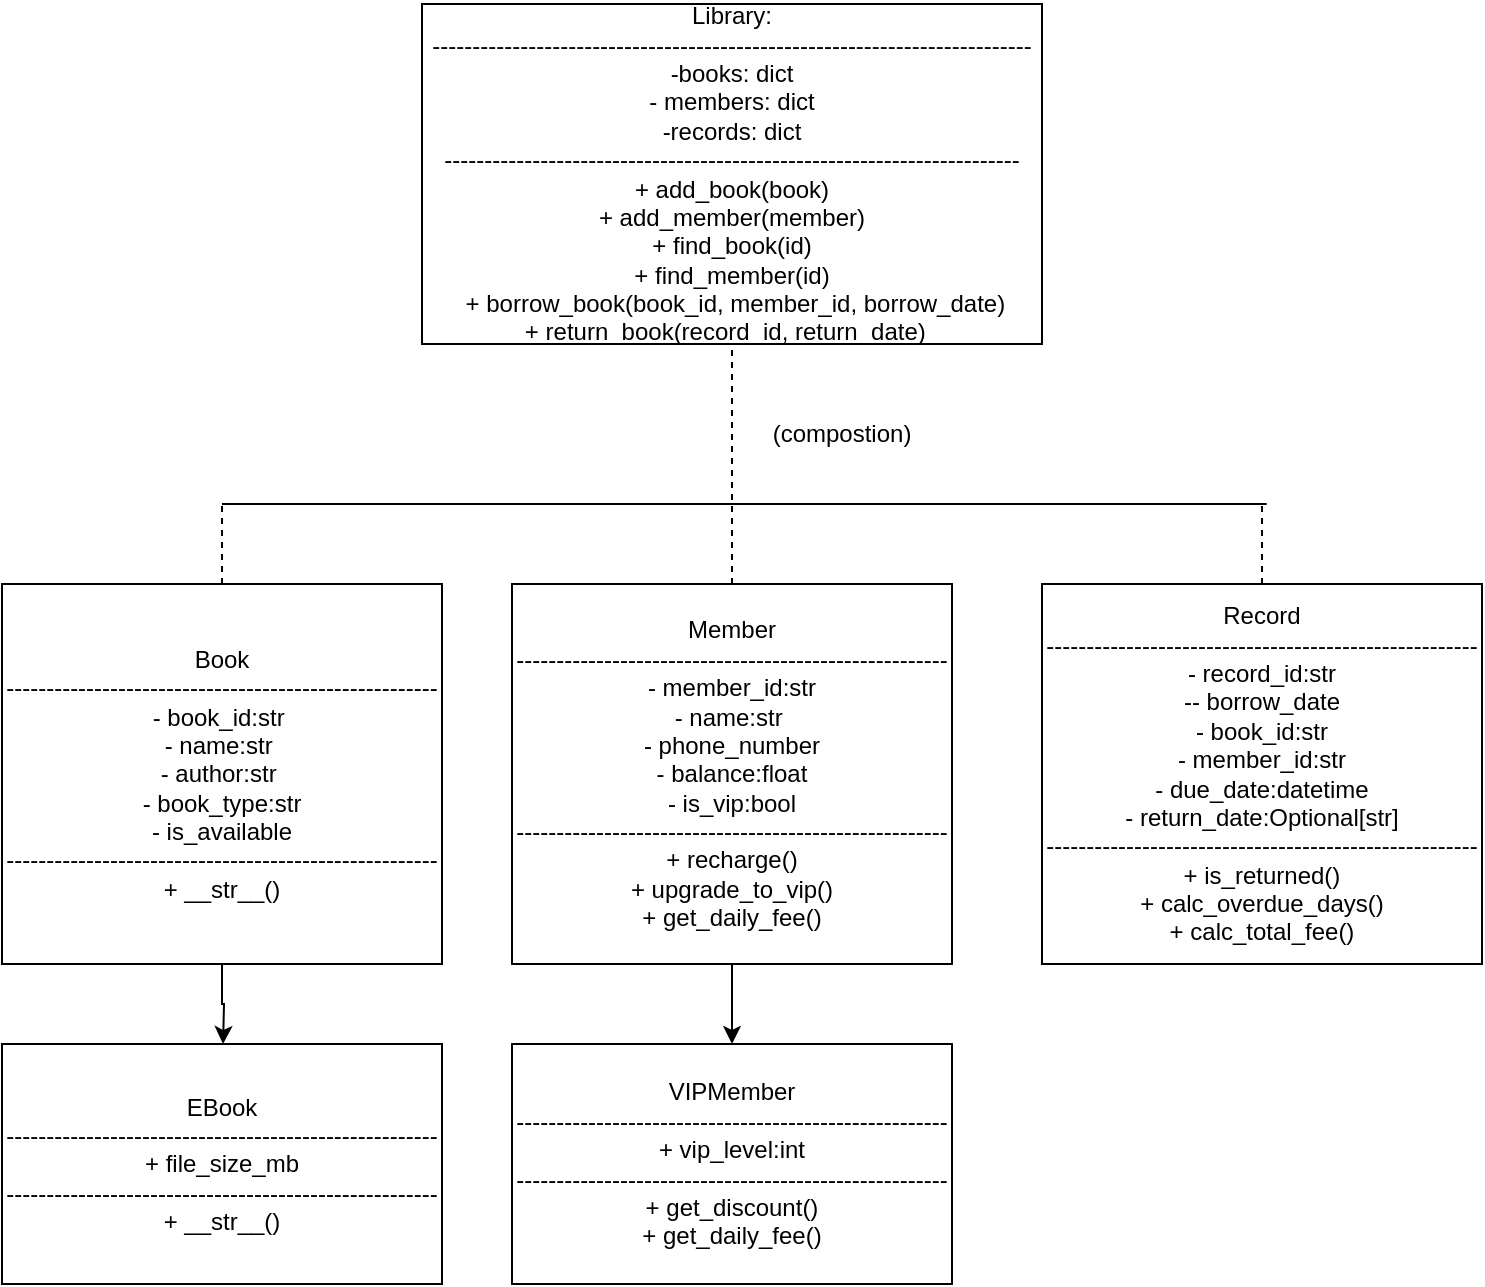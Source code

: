 <mxfile version="28.2.7">
  <diagram name="第 1 页" id="tYE2JcK6BhcNFt4fIDgA">
    <mxGraphModel dx="1015" dy="1171" grid="1" gridSize="10" guides="1" tooltips="1" connect="1" arrows="1" fold="1" page="1" pageScale="1" pageWidth="827" pageHeight="1169" math="0" shadow="0">
      <root>
        <mxCell id="0" />
        <mxCell id="1" parent="0" />
        <mxCell id="nuRjvhf4OBPJ2CuGYlzG-1" value="Library:&lt;div&gt;---------------------------------------------------------------------------&lt;br&gt;&lt;div&gt;-books: dict&lt;/div&gt;&lt;div&gt;- members: dict&lt;/div&gt;&lt;div&gt;-records: dict&lt;/div&gt;&lt;div&gt;&lt;span style=&quot;background-color: transparent; color: light-dark(rgb(0, 0, 0), rgb(255, 255, 255));&quot;&gt;------------------------------------------------------------------------&lt;/span&gt;&lt;/div&gt;&lt;div&gt;&lt;span style=&quot;background-color: transparent; color: light-dark(rgb(0, 0, 0), rgb(255, 255, 255));&quot;&gt;&amp;nbsp;+ add_book(book)&amp;nbsp;&lt;/span&gt;&lt;/div&gt;&lt;div&gt;&lt;div&gt;+ add_member(member)&lt;/div&gt;&lt;div&gt;+ find_book(id)&lt;/div&gt;&lt;div&gt;+ find_member(id)&lt;/div&gt;&lt;div&gt;&amp;nbsp;+ borrow_book(book_id, member_id, borrow_date)&lt;/div&gt;&lt;div&gt;&amp;nbsp;+ return_book(record_id, return_date)&amp;nbsp; &amp;nbsp;&lt;/div&gt;&lt;/div&gt;&lt;/div&gt;" style="rounded=0;whiteSpace=wrap;html=1;" vertex="1" parent="1">
          <mxGeometry x="260" y="30" width="310" height="170" as="geometry" />
        </mxCell>
        <mxCell id="nuRjvhf4OBPJ2CuGYlzG-2" value="" style="endArrow=none;dashed=1;html=1;rounded=0;entryX=0.5;entryY=1;entryDx=0;entryDy=0;exitX=0.5;exitY=0;exitDx=0;exitDy=0;" edge="1" parent="1" source="nuRjvhf4OBPJ2CuGYlzG-6" target="nuRjvhf4OBPJ2CuGYlzG-1">
          <mxGeometry width="50" height="50" relative="1" as="geometry">
            <mxPoint x="415" y="280" as="sourcePoint" />
            <mxPoint x="450" y="270" as="targetPoint" />
          </mxGeometry>
        </mxCell>
        <mxCell id="nuRjvhf4OBPJ2CuGYlzG-3" value="(compostion)" style="text;html=1;whiteSpace=wrap;strokeColor=none;fillColor=none;align=center;verticalAlign=middle;rounded=0;" vertex="1" parent="1">
          <mxGeometry x="440" y="230" width="60" height="30" as="geometry" />
        </mxCell>
        <mxCell id="nuRjvhf4OBPJ2CuGYlzG-14" style="edgeStyle=orthogonalEdgeStyle;rounded=0;orthogonalLoop=1;jettySize=auto;html=1;exitX=0.5;exitY=1;exitDx=0;exitDy=0;" edge="1" parent="1" source="nuRjvhf4OBPJ2CuGYlzG-4">
          <mxGeometry relative="1" as="geometry">
            <mxPoint x="160.529" y="550" as="targetPoint" />
          </mxGeometry>
        </mxCell>
        <mxCell id="nuRjvhf4OBPJ2CuGYlzG-4" value="Book&lt;br&gt;&lt;div&gt;------------------------------------------------------&lt;span style=&quot;background-color: transparent; color: light-dark(rgb(0, 0, 0), rgb(255, 255, 255));&quot;&gt;- book_id:str&amp;nbsp;&lt;/span&gt;&lt;div&gt;- name:str&amp;nbsp;&lt;/div&gt;&lt;div&gt;- author:str&amp;nbsp;&lt;/div&gt;&lt;div&gt;- book_type:str&lt;/div&gt;&lt;div&gt;- is_available&lt;/div&gt;&lt;div&gt;&lt;span style=&quot;background-color: transparent; color: light-dark(rgb(0, 0, 0), rgb(255, 255, 255));&quot;&gt;------------------------------------------------------&lt;/span&gt;&lt;span style=&quot;background-color: transparent; color: light-dark(rgb(0, 0, 0), rgb(255, 255, 255));&quot;&gt;+ __str__()&lt;/span&gt;&lt;/div&gt;&lt;/div&gt;" style="rounded=0;whiteSpace=wrap;html=1;" vertex="1" parent="1">
          <mxGeometry x="50" y="320" width="220" height="190" as="geometry" />
        </mxCell>
        <mxCell id="nuRjvhf4OBPJ2CuGYlzG-21" value="" style="edgeStyle=orthogonalEdgeStyle;rounded=0;orthogonalLoop=1;jettySize=auto;html=1;" edge="1" parent="1" source="nuRjvhf4OBPJ2CuGYlzG-6" target="nuRjvhf4OBPJ2CuGYlzG-16">
          <mxGeometry relative="1" as="geometry" />
        </mxCell>
        <mxCell id="nuRjvhf4OBPJ2CuGYlzG-6" value="Member&lt;br&gt;&lt;div&gt;------------------------------------------------------&lt;br&gt;&lt;div&gt;- member_id:str&lt;/div&gt;&lt;div&gt;- name:str&amp;nbsp;&lt;/div&gt;&lt;div&gt;- phone_number&lt;/div&gt;&lt;div&gt;&lt;span style=&quot;background-color: transparent; color: light-dark(rgb(0, 0, 0), rgb(255, 255, 255));&quot;&gt;- balance:float&lt;/span&gt;&lt;/div&gt;&lt;div&gt;- is_vip:bool&lt;/div&gt;&lt;div&gt;&lt;span style=&quot;background-color: transparent; color: light-dark(rgb(0, 0, 0), rgb(255, 255, 255));&quot;&gt;------------------------------------------------------&lt;/span&gt;&lt;/div&gt;&lt;div&gt;&lt;span style=&quot;background-color: transparent; color: light-dark(rgb(0, 0, 0), rgb(255, 255, 255));&quot;&gt;&amp;nbsp;&lt;/span&gt;&lt;span style=&quot;background-color: transparent;&quot;&gt;+ recharge()&amp;nbsp;&lt;/span&gt;&lt;/div&gt;&lt;/div&gt;&lt;div&gt;&lt;span style=&quot;background-color: transparent;&quot;&gt;+ upgrade_to_vip()&lt;/span&gt;&lt;/div&gt;&lt;div&gt;&lt;span style=&quot;background-color: transparent;&quot;&gt;+ get_daily_fee()&lt;/span&gt;&lt;/div&gt;" style="rounded=0;whiteSpace=wrap;html=1;" vertex="1" parent="1">
          <mxGeometry x="305" y="320" width="220" height="190" as="geometry" />
        </mxCell>
        <mxCell id="nuRjvhf4OBPJ2CuGYlzG-7" value="Record&lt;br&gt;&lt;div&gt;------------------------------------------------------&lt;br&gt;&lt;div&gt;&lt;span style=&quot;background-color: transparent;&quot;&gt;- record_id:str&lt;/span&gt;&lt;/div&gt;&lt;div&gt;&lt;span style=&quot;background-color: transparent; color: light-dark(rgb(0, 0, 0), rgb(255, 255, 255));&quot;&gt;-&lt;/span&gt;&lt;span style=&quot;background-color: transparent;&quot;&gt;- borrow_date&lt;/span&gt;&lt;/div&gt;&lt;div&gt;- book_id:str&lt;/div&gt;&lt;div&gt;&lt;span style=&quot;background-color: transparent;&quot;&gt;- member_id:str&lt;/span&gt;&lt;/div&gt;&lt;div&gt;- due_date:datetime&lt;/div&gt;&lt;div&gt;- return_date:Optional[str]&lt;/div&gt;&lt;div&gt;&lt;span style=&quot;background-color: transparent; color: light-dark(rgb(0, 0, 0), rgb(255, 255, 255));&quot;&gt;------------------------------------------------------&lt;/span&gt;&lt;/div&gt;&lt;div&gt;+ is_returned()&lt;/div&gt;&lt;div&gt;+ calc_overdue_days()&lt;/div&gt;&lt;/div&gt;&lt;div&gt;+ calc_total_fee()&lt;/div&gt;" style="rounded=0;whiteSpace=wrap;html=1;" vertex="1" parent="1">
          <mxGeometry x="570" y="320" width="220" height="190" as="geometry" />
        </mxCell>
        <mxCell id="nuRjvhf4OBPJ2CuGYlzG-8" value="" style="endArrow=none;html=1;rounded=0;" edge="1" parent="1">
          <mxGeometry width="50" height="50" relative="1" as="geometry">
            <mxPoint x="160" y="280" as="sourcePoint" />
            <mxPoint x="682.353" y="280" as="targetPoint" />
            <Array as="points">
              <mxPoint x="270" y="280" />
            </Array>
          </mxGeometry>
        </mxCell>
        <mxCell id="nuRjvhf4OBPJ2CuGYlzG-10" value="" style="endArrow=none;dashed=1;html=1;rounded=0;exitX=0.5;exitY=0;exitDx=0;exitDy=0;" edge="1" parent="1" source="nuRjvhf4OBPJ2CuGYlzG-4">
          <mxGeometry width="50" height="50" relative="1" as="geometry">
            <mxPoint x="150" y="330" as="sourcePoint" />
            <mxPoint x="160" y="280" as="targetPoint" />
          </mxGeometry>
        </mxCell>
        <mxCell id="nuRjvhf4OBPJ2CuGYlzG-13" value="" style="endArrow=none;dashed=1;html=1;rounded=0;exitX=0.5;exitY=0;exitDx=0;exitDy=0;" edge="1" parent="1" source="nuRjvhf4OBPJ2CuGYlzG-7">
          <mxGeometry width="50" height="50" relative="1" as="geometry">
            <mxPoint x="700" y="310" as="sourcePoint" />
            <mxPoint x="680" y="280" as="targetPoint" />
          </mxGeometry>
        </mxCell>
        <mxCell id="nuRjvhf4OBPJ2CuGYlzG-15" value="EBook&lt;br&gt;&lt;div&gt;------------------------------------------------------+&lt;span style=&quot;background-color: transparent; color: light-dark(rgb(0, 0, 0), rgb(255, 255, 255));&quot;&gt;&amp;nbsp;file_size_mb&lt;/span&gt;&lt;div&gt;&lt;span style=&quot;background-color: transparent; color: light-dark(rgb(0, 0, 0), rgb(255, 255, 255));&quot;&gt;------------------------------------------------------&lt;/span&gt;&lt;span style=&quot;background-color: transparent; color: light-dark(rgb(0, 0, 0), rgb(255, 255, 255));&quot;&gt;+ __str__()&lt;/span&gt;&lt;/div&gt;&lt;/div&gt;" style="rounded=0;whiteSpace=wrap;html=1;" vertex="1" parent="1">
          <mxGeometry x="50" y="550" width="220" height="120" as="geometry" />
        </mxCell>
        <mxCell id="nuRjvhf4OBPJ2CuGYlzG-16" value="&lt;div&gt;VIPMember&lt;/div&gt;&lt;div&gt;------------------------------------------------------+ vip_level:int&lt;div&gt;&lt;span style=&quot;background-color: transparent; color: light-dark(rgb(0, 0, 0), rgb(255, 255, 255));&quot;&gt;------------------------------------------------------&lt;/span&gt;&lt;span style=&quot;background-color: transparent;&quot;&gt;+ get_discount()&lt;/span&gt;&lt;/div&gt;&lt;/div&gt;&lt;div&gt;&lt;span style=&quot;background-color: transparent;&quot;&gt;+ get_daily_fee()&lt;/span&gt;&lt;/div&gt;" style="rounded=0;whiteSpace=wrap;html=1;" vertex="1" parent="1">
          <mxGeometry x="305" y="550" width="220" height="120" as="geometry" />
        </mxCell>
      </root>
    </mxGraphModel>
  </diagram>
</mxfile>
